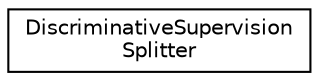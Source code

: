 digraph "Graphical Class Hierarchy"
{
  edge [fontname="Helvetica",fontsize="10",labelfontname="Helvetica",labelfontsize="10"];
  node [fontname="Helvetica",fontsize="10",shape=record];
  rankdir="LR";
  Node0 [label="DiscriminativeSupervision\lSplitter",height=0.2,width=0.4,color="black", fillcolor="white", style="filled",URL="$classkaldi_1_1discriminative_1_1DiscriminativeSupervisionSplitter.html"];
}
